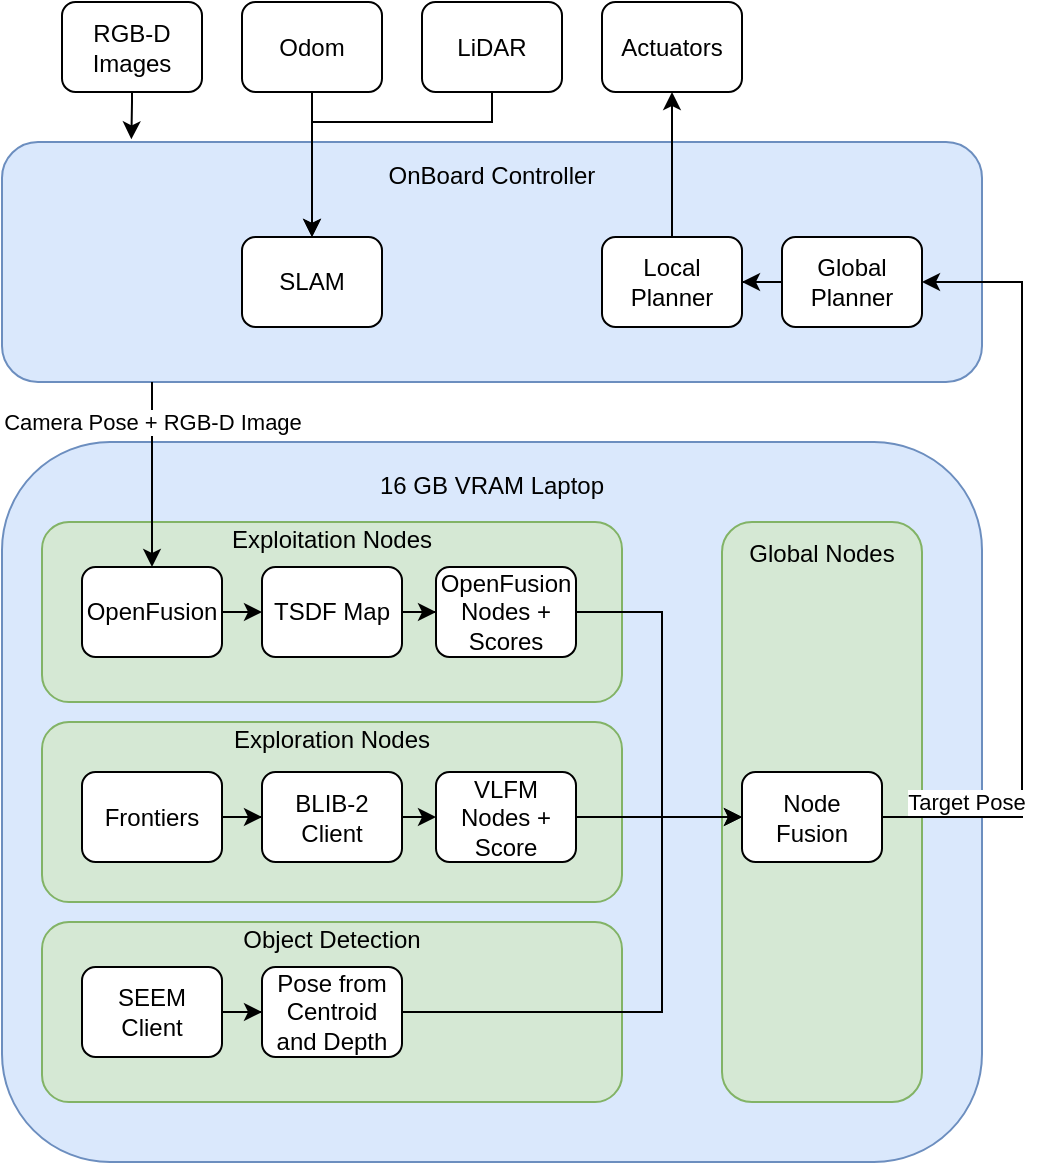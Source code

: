 <mxfile version="26.0.10">
  <diagram name="Page-1" id="SSXmRuW3qZjkE0Sjbskx">
    <mxGraphModel dx="1181" dy="637" grid="1" gridSize="10" guides="1" tooltips="1" connect="1" arrows="1" fold="1" page="1" pageScale="1" pageWidth="827" pageHeight="1169" math="0" shadow="0">
      <root>
        <mxCell id="0" />
        <mxCell id="1" parent="0" />
        <mxCell id="U1mHi22RjcNV0cnP4cDB-1" value="OnBoard Controller&lt;div&gt;&lt;br&gt;&lt;/div&gt;&lt;div&gt;&lt;br&gt;&lt;/div&gt;&lt;div&gt;&lt;br&gt;&lt;/div&gt;&lt;div&gt;&lt;br&gt;&lt;/div&gt;&lt;div&gt;&lt;br&gt;&lt;/div&gt;&lt;div&gt;&lt;br&gt;&lt;/div&gt;" style="rounded=1;whiteSpace=wrap;html=1;fillColor=#dae8fc;strokeColor=#6c8ebf;" vertex="1" parent="1">
          <mxGeometry x="540" y="270" width="490" height="120" as="geometry" />
        </mxCell>
        <mxCell id="U1mHi22RjcNV0cnP4cDB-2" value="&lt;div&gt;&lt;div&gt;16 GB VRAM Laptop&lt;/div&gt;&lt;/div&gt;&lt;div&gt;&lt;br&gt;&lt;/div&gt;&lt;div&gt;&lt;br&gt;&lt;/div&gt;&lt;div&gt;&lt;br&gt;&lt;/div&gt;&lt;div&gt;&lt;br&gt;&lt;/div&gt;&lt;div&gt;&lt;br&gt;&lt;/div&gt;&lt;div&gt;&lt;br&gt;&lt;/div&gt;&lt;div&gt;&lt;br&gt;&lt;/div&gt;&lt;div&gt;&lt;br&gt;&lt;/div&gt;&lt;div&gt;&lt;br&gt;&lt;/div&gt;&lt;div&gt;&lt;br&gt;&lt;/div&gt;&lt;div&gt;&lt;br&gt;&lt;/div&gt;&lt;div&gt;&lt;br&gt;&lt;/div&gt;&lt;div&gt;&lt;br&gt;&lt;/div&gt;&lt;div&gt;&lt;br&gt;&lt;/div&gt;&lt;div&gt;&lt;br&gt;&lt;/div&gt;&lt;div&gt;&lt;br&gt;&lt;/div&gt;&lt;div&gt;&lt;br&gt;&lt;/div&gt;&lt;div&gt;&lt;br&gt;&lt;/div&gt;&lt;div&gt;&lt;br&gt;&lt;/div&gt;&lt;div&gt;&lt;br&gt;&lt;/div&gt;&lt;div&gt;&lt;br&gt;&lt;/div&gt;&lt;div&gt;&lt;br&gt;&lt;/div&gt;" style="rounded=1;whiteSpace=wrap;html=1;fillColor=#dae8fc;strokeColor=#6c8ebf;" vertex="1" parent="1">
          <mxGeometry x="540" y="420" width="490" height="360" as="geometry" />
        </mxCell>
        <mxCell id="U1mHi22RjcNV0cnP4cDB-4" value="Exploration Nodes&lt;div&gt;&lt;br&gt;&lt;/div&gt;&lt;div&gt;&lt;br&gt;&lt;/div&gt;&lt;div&gt;&lt;br&gt;&lt;/div&gt;&lt;div&gt;&lt;br&gt;&lt;/div&gt;&lt;div&gt;&lt;br&gt;&lt;/div&gt;" style="rounded=1;whiteSpace=wrap;html=1;fillColor=#d5e8d4;strokeColor=#82b366;" vertex="1" parent="1">
          <mxGeometry x="560" y="560" width="290" height="90" as="geometry" />
        </mxCell>
        <mxCell id="U1mHi22RjcNV0cnP4cDB-5" value="Exploitation Nodes&lt;div&gt;&lt;br&gt;&lt;/div&gt;&lt;div&gt;&lt;br&gt;&lt;/div&gt;&lt;div&gt;&lt;br&gt;&lt;/div&gt;&lt;div&gt;&lt;br&gt;&lt;/div&gt;&lt;div&gt;&lt;br&gt;&lt;/div&gt;" style="rounded=1;whiteSpace=wrap;html=1;fillColor=#d5e8d4;strokeColor=#82b366;" vertex="1" parent="1">
          <mxGeometry x="560" y="460" width="290" height="90" as="geometry" />
        </mxCell>
        <mxCell id="U1mHi22RjcNV0cnP4cDB-6" value="Object Detection&lt;div&gt;&lt;br&gt;&lt;/div&gt;&lt;div&gt;&lt;br&gt;&lt;/div&gt;&lt;div&gt;&lt;br&gt;&lt;/div&gt;&lt;div&gt;&lt;br&gt;&lt;/div&gt;&lt;div&gt;&lt;br&gt;&lt;/div&gt;" style="rounded=1;whiteSpace=wrap;html=1;fillColor=#d5e8d4;strokeColor=#82b366;" vertex="1" parent="1">
          <mxGeometry x="560" y="660" width="290" height="90" as="geometry" />
        </mxCell>
        <mxCell id="U1mHi22RjcNV0cnP4cDB-30" style="edgeStyle=orthogonalEdgeStyle;rounded=0;orthogonalLoop=1;jettySize=auto;html=1;exitX=1;exitY=0.5;exitDx=0;exitDy=0;entryX=0;entryY=0.5;entryDx=0;entryDy=0;" edge="1" parent="1" source="U1mHi22RjcNV0cnP4cDB-7" target="U1mHi22RjcNV0cnP4cDB-9">
          <mxGeometry relative="1" as="geometry" />
        </mxCell>
        <mxCell id="U1mHi22RjcNV0cnP4cDB-7" value="BLIB-2 Client" style="rounded=1;whiteSpace=wrap;html=1;" vertex="1" parent="1">
          <mxGeometry x="670" y="585" width="70" height="45" as="geometry" />
        </mxCell>
        <mxCell id="U1mHi22RjcNV0cnP4cDB-29" style="edgeStyle=orthogonalEdgeStyle;rounded=0;orthogonalLoop=1;jettySize=auto;html=1;entryX=0;entryY=0.5;entryDx=0;entryDy=0;" edge="1" parent="1" source="U1mHi22RjcNV0cnP4cDB-8" target="U1mHi22RjcNV0cnP4cDB-7">
          <mxGeometry relative="1" as="geometry" />
        </mxCell>
        <mxCell id="U1mHi22RjcNV0cnP4cDB-8" value="Frontiers" style="rounded=1;whiteSpace=wrap;html=1;" vertex="1" parent="1">
          <mxGeometry x="580" y="585" width="70" height="45" as="geometry" />
        </mxCell>
        <mxCell id="U1mHi22RjcNV0cnP4cDB-22" style="edgeStyle=orthogonalEdgeStyle;rounded=0;orthogonalLoop=1;jettySize=auto;html=1;exitX=1;exitY=0.5;exitDx=0;exitDy=0;entryX=0;entryY=0.5;entryDx=0;entryDy=0;" edge="1" parent="1" source="U1mHi22RjcNV0cnP4cDB-9" target="U1mHi22RjcNV0cnP4cDB-20">
          <mxGeometry relative="1" as="geometry">
            <mxPoint x="910" y="605.286" as="targetPoint" />
          </mxGeometry>
        </mxCell>
        <mxCell id="U1mHi22RjcNV0cnP4cDB-9" value="VLFM Nodes + Score" style="rounded=1;whiteSpace=wrap;html=1;" vertex="1" parent="1">
          <mxGeometry x="757" y="585" width="70" height="45" as="geometry" />
        </mxCell>
        <mxCell id="U1mHi22RjcNV0cnP4cDB-24" style="edgeStyle=orthogonalEdgeStyle;rounded=0;orthogonalLoop=1;jettySize=auto;html=1;exitX=1;exitY=0.5;exitDx=0;exitDy=0;entryX=0;entryY=0.5;entryDx=0;entryDy=0;" edge="1" parent="1" source="U1mHi22RjcNV0cnP4cDB-12" target="U1mHi22RjcNV0cnP4cDB-13">
          <mxGeometry relative="1" as="geometry" />
        </mxCell>
        <mxCell id="U1mHi22RjcNV0cnP4cDB-12" value="OpenFusion" style="rounded=1;whiteSpace=wrap;html=1;" vertex="1" parent="1">
          <mxGeometry x="580" y="482.5" width="70" height="45" as="geometry" />
        </mxCell>
        <mxCell id="U1mHi22RjcNV0cnP4cDB-25" value="" style="edgeStyle=orthogonalEdgeStyle;rounded=0;orthogonalLoop=1;jettySize=auto;html=1;" edge="1" parent="1" source="U1mHi22RjcNV0cnP4cDB-13" target="U1mHi22RjcNV0cnP4cDB-14">
          <mxGeometry relative="1" as="geometry" />
        </mxCell>
        <mxCell id="U1mHi22RjcNV0cnP4cDB-13" value="TSDF Map" style="rounded=1;whiteSpace=wrap;html=1;" vertex="1" parent="1">
          <mxGeometry x="670" y="482.5" width="70" height="45" as="geometry" />
        </mxCell>
        <mxCell id="U1mHi22RjcNV0cnP4cDB-14" value="OpenFusion Nodes + Scores" style="rounded=1;whiteSpace=wrap;html=1;" vertex="1" parent="1">
          <mxGeometry x="757" y="482.5" width="70" height="45" as="geometry" />
        </mxCell>
        <mxCell id="U1mHi22RjcNV0cnP4cDB-15" value="&lt;div&gt;Global Nodes&lt;/div&gt;&lt;div&gt;&lt;br&gt;&lt;/div&gt;&lt;div&gt;&lt;br&gt;&lt;/div&gt;&lt;div&gt;&lt;br&gt;&lt;/div&gt;&lt;div&gt;&lt;br&gt;&lt;/div&gt;&lt;div&gt;&lt;br&gt;&lt;/div&gt;&lt;div&gt;&lt;br&gt;&lt;/div&gt;&lt;div&gt;&lt;br&gt;&lt;/div&gt;&lt;div&gt;&lt;br&gt;&lt;/div&gt;&lt;div&gt;&lt;br&gt;&lt;/div&gt;&lt;div&gt;&lt;br&gt;&lt;/div&gt;&lt;div&gt;&lt;br&gt;&lt;/div&gt;&lt;div&gt;&lt;br&gt;&lt;/div&gt;&lt;div&gt;&lt;br&gt;&lt;/div&gt;&lt;div&gt;&lt;br&gt;&lt;/div&gt;&lt;div&gt;&lt;br&gt;&lt;/div&gt;&lt;div&gt;&lt;br&gt;&lt;/div&gt;&lt;div&gt;&lt;br&gt;&lt;/div&gt;&lt;div&gt;&lt;br&gt;&lt;/div&gt;" style="rounded=1;whiteSpace=wrap;html=1;fillColor=#d5e8d4;strokeColor=#82b366;" vertex="1" parent="1">
          <mxGeometry x="900" y="460" width="100" height="290" as="geometry" />
        </mxCell>
        <mxCell id="U1mHi22RjcNV0cnP4cDB-31" style="edgeStyle=orthogonalEdgeStyle;rounded=0;orthogonalLoop=1;jettySize=auto;html=1;entryX=0;entryY=0.5;entryDx=0;entryDy=0;" edge="1" parent="1" source="U1mHi22RjcNV0cnP4cDB-16" target="U1mHi22RjcNV0cnP4cDB-17">
          <mxGeometry relative="1" as="geometry" />
        </mxCell>
        <mxCell id="U1mHi22RjcNV0cnP4cDB-16" value="SEEM Client" style="rounded=1;whiteSpace=wrap;html=1;" vertex="1" parent="1">
          <mxGeometry x="580" y="682.5" width="70" height="45" as="geometry" />
        </mxCell>
        <mxCell id="U1mHi22RjcNV0cnP4cDB-23" style="edgeStyle=orthogonalEdgeStyle;rounded=0;orthogonalLoop=1;jettySize=auto;html=1;exitX=1;exitY=0.5;exitDx=0;exitDy=0;entryX=0;entryY=0.5;entryDx=0;entryDy=0;" edge="1" parent="1" source="U1mHi22RjcNV0cnP4cDB-17" target="U1mHi22RjcNV0cnP4cDB-20">
          <mxGeometry relative="1" as="geometry">
            <Array as="points">
              <mxPoint x="870" y="705" />
              <mxPoint x="870" y="608" />
            </Array>
          </mxGeometry>
        </mxCell>
        <mxCell id="U1mHi22RjcNV0cnP4cDB-17" value="Pose from Centroid and Depth" style="rounded=1;whiteSpace=wrap;html=1;" vertex="1" parent="1">
          <mxGeometry x="670" y="682.5" width="70" height="45" as="geometry" />
        </mxCell>
        <mxCell id="U1mHi22RjcNV0cnP4cDB-39" style="edgeStyle=orthogonalEdgeStyle;rounded=0;orthogonalLoop=1;jettySize=auto;html=1;exitX=1;exitY=0.5;exitDx=0;exitDy=0;entryX=1;entryY=0.5;entryDx=0;entryDy=0;" edge="1" parent="1" source="U1mHi22RjcNV0cnP4cDB-20" target="U1mHi22RjcNV0cnP4cDB-37">
          <mxGeometry relative="1" as="geometry">
            <Array as="points">
              <mxPoint x="1050" y="608" />
              <mxPoint x="1050" y="340" />
            </Array>
          </mxGeometry>
        </mxCell>
        <mxCell id="U1mHi22RjcNV0cnP4cDB-47" value="Target Pose" style="edgeLabel;html=1;align=center;verticalAlign=middle;resizable=0;points=[];" vertex="1" connectable="0" parent="U1mHi22RjcNV0cnP4cDB-39">
          <mxGeometry x="-0.784" relative="1" as="geometry">
            <mxPoint y="-8" as="offset" />
          </mxGeometry>
        </mxCell>
        <mxCell id="U1mHi22RjcNV0cnP4cDB-20" value="Node Fusion" style="rounded=1;whiteSpace=wrap;html=1;" vertex="1" parent="1">
          <mxGeometry x="910" y="585" width="70" height="45" as="geometry" />
        </mxCell>
        <mxCell id="U1mHi22RjcNV0cnP4cDB-21" style="edgeStyle=orthogonalEdgeStyle;rounded=0;orthogonalLoop=1;jettySize=auto;html=1;exitX=1;exitY=0.5;exitDx=0;exitDy=0;entryX=0;entryY=0.5;entryDx=0;entryDy=0;" edge="1" parent="1" source="U1mHi22RjcNV0cnP4cDB-14" target="U1mHi22RjcNV0cnP4cDB-20">
          <mxGeometry relative="1" as="geometry">
            <Array as="points">
              <mxPoint x="870" y="505" />
              <mxPoint x="870" y="608" />
            </Array>
          </mxGeometry>
        </mxCell>
        <mxCell id="U1mHi22RjcNV0cnP4cDB-32" value="RGB-D Images" style="rounded=1;whiteSpace=wrap;html=1;" vertex="1" parent="1">
          <mxGeometry x="570" y="200" width="70" height="45" as="geometry" />
        </mxCell>
        <mxCell id="U1mHi22RjcNV0cnP4cDB-42" style="edgeStyle=orthogonalEdgeStyle;rounded=0;orthogonalLoop=1;jettySize=auto;html=1;entryX=0.5;entryY=0;entryDx=0;entryDy=0;" edge="1" parent="1" source="U1mHi22RjcNV0cnP4cDB-33" target="U1mHi22RjcNV0cnP4cDB-36">
          <mxGeometry relative="1" as="geometry" />
        </mxCell>
        <mxCell id="U1mHi22RjcNV0cnP4cDB-33" value="Odom" style="rounded=1;whiteSpace=wrap;html=1;" vertex="1" parent="1">
          <mxGeometry x="660" y="200" width="70" height="45" as="geometry" />
        </mxCell>
        <mxCell id="U1mHi22RjcNV0cnP4cDB-43" style="edgeStyle=orthogonalEdgeStyle;rounded=0;orthogonalLoop=1;jettySize=auto;html=1;entryX=0.5;entryY=0;entryDx=0;entryDy=0;" edge="1" parent="1" source="U1mHi22RjcNV0cnP4cDB-34" target="U1mHi22RjcNV0cnP4cDB-36">
          <mxGeometry relative="1" as="geometry">
            <Array as="points">
              <mxPoint x="785" y="260" />
              <mxPoint x="695" y="260" />
            </Array>
          </mxGeometry>
        </mxCell>
        <mxCell id="U1mHi22RjcNV0cnP4cDB-34" value="LiDAR" style="rounded=1;whiteSpace=wrap;html=1;" vertex="1" parent="1">
          <mxGeometry x="750" y="200" width="70" height="45" as="geometry" />
        </mxCell>
        <mxCell id="U1mHi22RjcNV0cnP4cDB-35" value="Actuators" style="rounded=1;whiteSpace=wrap;html=1;" vertex="1" parent="1">
          <mxGeometry x="840" y="200" width="70" height="45" as="geometry" />
        </mxCell>
        <mxCell id="U1mHi22RjcNV0cnP4cDB-36" value="SLAM" style="rounded=1;whiteSpace=wrap;html=1;" vertex="1" parent="1">
          <mxGeometry x="660" y="317.5" width="70" height="45" as="geometry" />
        </mxCell>
        <mxCell id="U1mHi22RjcNV0cnP4cDB-40" style="edgeStyle=orthogonalEdgeStyle;rounded=0;orthogonalLoop=1;jettySize=auto;html=1;entryX=1;entryY=0.5;entryDx=0;entryDy=0;" edge="1" parent="1" source="U1mHi22RjcNV0cnP4cDB-37" target="U1mHi22RjcNV0cnP4cDB-38">
          <mxGeometry relative="1" as="geometry" />
        </mxCell>
        <mxCell id="U1mHi22RjcNV0cnP4cDB-37" value="Global Planner" style="rounded=1;whiteSpace=wrap;html=1;" vertex="1" parent="1">
          <mxGeometry x="930" y="317.5" width="70" height="45" as="geometry" />
        </mxCell>
        <mxCell id="U1mHi22RjcNV0cnP4cDB-41" style="edgeStyle=orthogonalEdgeStyle;rounded=0;orthogonalLoop=1;jettySize=auto;html=1;entryX=0.5;entryY=1;entryDx=0;entryDy=0;" edge="1" parent="1" source="U1mHi22RjcNV0cnP4cDB-38" target="U1mHi22RjcNV0cnP4cDB-35">
          <mxGeometry relative="1" as="geometry" />
        </mxCell>
        <mxCell id="U1mHi22RjcNV0cnP4cDB-38" value="Local Planner" style="rounded=1;whiteSpace=wrap;html=1;" vertex="1" parent="1">
          <mxGeometry x="840" y="317.5" width="70" height="45" as="geometry" />
        </mxCell>
        <mxCell id="U1mHi22RjcNV0cnP4cDB-44" style="edgeStyle=orthogonalEdgeStyle;rounded=0;orthogonalLoop=1;jettySize=auto;html=1;entryX=0.132;entryY=-0.011;entryDx=0;entryDy=0;entryPerimeter=0;" edge="1" parent="1" source="U1mHi22RjcNV0cnP4cDB-32" target="U1mHi22RjcNV0cnP4cDB-1">
          <mxGeometry relative="1" as="geometry">
            <mxPoint x="610" y="250" as="targetPoint" />
            <Array as="points">
              <mxPoint x="605" y="250" />
              <mxPoint x="605" y="250" />
            </Array>
          </mxGeometry>
        </mxCell>
        <mxCell id="U1mHi22RjcNV0cnP4cDB-45" style="edgeStyle=orthogonalEdgeStyle;rounded=0;orthogonalLoop=1;jettySize=auto;html=1;entryX=0.5;entryY=0;entryDx=0;entryDy=0;" edge="1" parent="1" source="U1mHi22RjcNV0cnP4cDB-1" target="U1mHi22RjcNV0cnP4cDB-12">
          <mxGeometry relative="1" as="geometry">
            <Array as="points">
              <mxPoint x="615" y="410" />
              <mxPoint x="615" y="410" />
            </Array>
          </mxGeometry>
        </mxCell>
        <mxCell id="U1mHi22RjcNV0cnP4cDB-46" value="Camera Pose + RGB-D Image" style="edgeLabel;html=1;align=center;verticalAlign=middle;resizable=0;points=[];" vertex="1" connectable="0" parent="U1mHi22RjcNV0cnP4cDB-45">
          <mxGeometry x="-0.076" y="1" relative="1" as="geometry">
            <mxPoint x="-1" y="-23" as="offset" />
          </mxGeometry>
        </mxCell>
      </root>
    </mxGraphModel>
  </diagram>
</mxfile>
